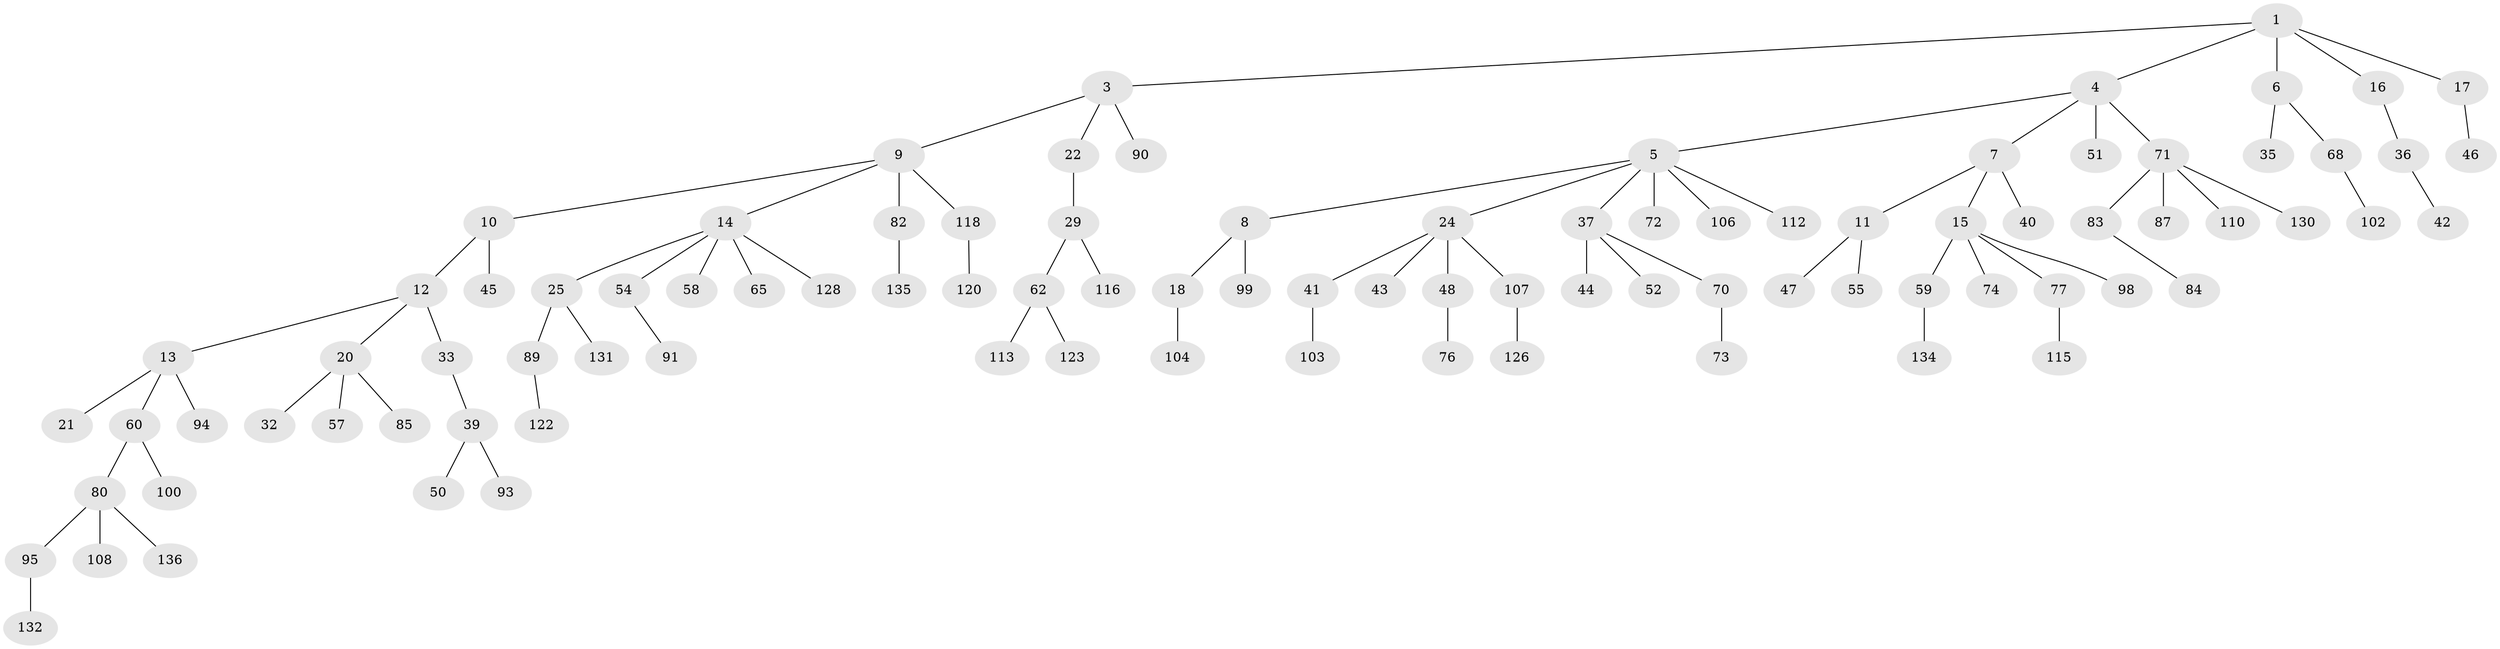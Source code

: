 // Generated by graph-tools (version 1.1) at 2025/52/02/27/25 19:52:10]
// undirected, 95 vertices, 94 edges
graph export_dot {
graph [start="1"]
  node [color=gray90,style=filled];
  1 [super="+2"];
  3 [super="+78"];
  4 [super="+61"];
  5 [super="+63"];
  6 [super="+27"];
  7;
  8 [super="+97"];
  9 [super="+31"];
  10 [super="+28"];
  11 [super="+34"];
  12;
  13 [super="+23"];
  14 [super="+19"];
  15 [super="+53"];
  16 [super="+64"];
  17 [super="+133"];
  18 [super="+56"];
  20 [super="+67"];
  21 [super="+75"];
  22;
  24 [super="+30"];
  25 [super="+26"];
  29 [super="+38"];
  32;
  33;
  35;
  36 [super="+117"];
  37;
  39 [super="+86"];
  40;
  41;
  42;
  43;
  44;
  45;
  46 [super="+49"];
  47;
  48 [super="+101"];
  50;
  51;
  52 [super="+105"];
  54 [super="+96"];
  55;
  57;
  58;
  59;
  60 [super="+69"];
  62 [super="+109"];
  65 [super="+66"];
  68 [super="+88"];
  70 [super="+127"];
  71 [super="+81"];
  72;
  73;
  74 [super="+79"];
  76;
  77;
  80 [super="+92"];
  82 [super="+124"];
  83;
  84 [super="+111"];
  85;
  87;
  89 [super="+114"];
  90;
  91;
  93 [super="+121"];
  94;
  95 [super="+129"];
  98;
  99;
  100;
  102;
  103;
  104;
  106 [super="+125"];
  107;
  108;
  110;
  112;
  113;
  115;
  116;
  118 [super="+119"];
  120;
  122;
  123;
  126;
  128;
  130;
  131;
  132;
  134;
  135;
  136;
  1 -- 3;
  1 -- 16;
  1 -- 17;
  1 -- 4;
  1 -- 6;
  3 -- 9;
  3 -- 22;
  3 -- 90;
  4 -- 5;
  4 -- 7;
  4 -- 51;
  4 -- 71;
  5 -- 8;
  5 -- 24;
  5 -- 37;
  5 -- 106;
  5 -- 112;
  5 -- 72;
  6 -- 68;
  6 -- 35;
  7 -- 11;
  7 -- 15;
  7 -- 40;
  8 -- 18;
  8 -- 99;
  9 -- 10;
  9 -- 14;
  9 -- 82;
  9 -- 118;
  10 -- 12;
  10 -- 45;
  11 -- 47;
  11 -- 55;
  12 -- 13;
  12 -- 20;
  12 -- 33;
  13 -- 21;
  13 -- 94;
  13 -- 60;
  14 -- 25;
  14 -- 65;
  14 -- 128;
  14 -- 54;
  14 -- 58;
  15 -- 74;
  15 -- 98;
  15 -- 59;
  15 -- 77;
  16 -- 36;
  17 -- 46;
  18 -- 104;
  20 -- 32;
  20 -- 57;
  20 -- 85;
  22 -- 29;
  24 -- 43;
  24 -- 107;
  24 -- 41;
  24 -- 48;
  25 -- 89;
  25 -- 131;
  29 -- 62;
  29 -- 116;
  33 -- 39;
  36 -- 42;
  37 -- 44;
  37 -- 52;
  37 -- 70;
  39 -- 50;
  39 -- 93;
  41 -- 103;
  48 -- 76;
  54 -- 91;
  59 -- 134;
  60 -- 80;
  60 -- 100;
  62 -- 113;
  62 -- 123;
  68 -- 102;
  70 -- 73;
  71 -- 130;
  71 -- 83;
  71 -- 87;
  71 -- 110;
  77 -- 115;
  80 -- 108;
  80 -- 136;
  80 -- 95;
  82 -- 135;
  83 -- 84;
  89 -- 122;
  95 -- 132;
  107 -- 126;
  118 -- 120;
}
